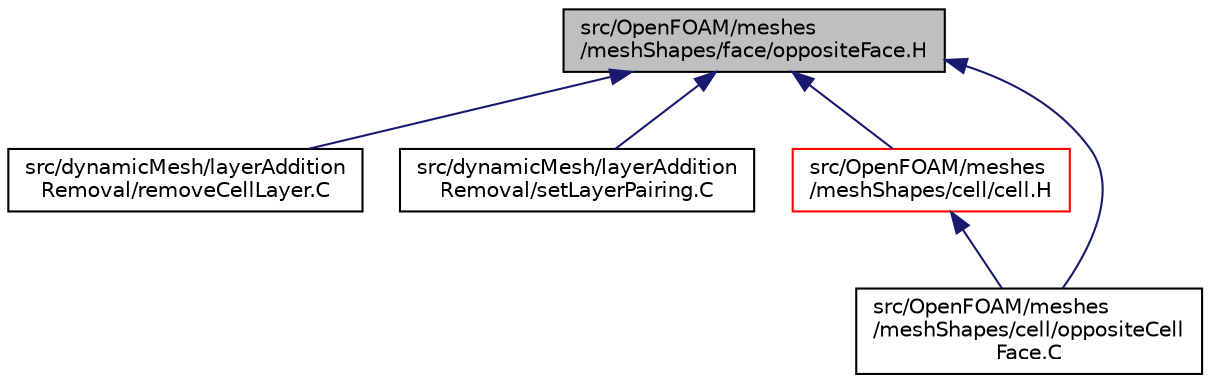 digraph "src/OpenFOAM/meshes/meshShapes/face/oppositeFace.H"
{
  bgcolor="transparent";
  edge [fontname="Helvetica",fontsize="10",labelfontname="Helvetica",labelfontsize="10"];
  node [fontname="Helvetica",fontsize="10",shape=record];
  Node158 [label="src/OpenFOAM/meshes\l/meshShapes/face/oppositeFace.H",height=0.2,width=0.4,color="black", fillcolor="grey75", style="filled", fontcolor="black"];
  Node158 -> Node159 [dir="back",color="midnightblue",fontsize="10",style="solid",fontname="Helvetica"];
  Node159 [label="src/dynamicMesh/layerAddition\lRemoval/removeCellLayer.C",height=0.2,width=0.4,color="black",URL="$a00452.html"];
  Node158 -> Node160 [dir="back",color="midnightblue",fontsize="10",style="solid",fontname="Helvetica"];
  Node160 [label="src/dynamicMesh/layerAddition\lRemoval/setLayerPairing.C",height=0.2,width=0.4,color="black",URL="$a00455.html",tooltip="Remove a layer of cells and prepare addressing data. "];
  Node158 -> Node161 [dir="back",color="midnightblue",fontsize="10",style="solid",fontname="Helvetica"];
  Node161 [label="src/OpenFOAM/meshes\l/meshShapes/cell/cell.H",height=0.2,width=0.4,color="red",URL="$a11939.html"];
  Node161 -> Node2766 [dir="back",color="midnightblue",fontsize="10",style="solid",fontname="Helvetica"];
  Node2766 [label="src/OpenFOAM/meshes\l/meshShapes/cell/oppositeCell\lFace.C",height=0.2,width=0.4,color="black",URL="$a11954.html",tooltip="Given the cell and a face label, return the opposite face label and the face oriented in the same sen..."];
  Node158 -> Node2766 [dir="back",color="midnightblue",fontsize="10",style="solid",fontname="Helvetica"];
}
